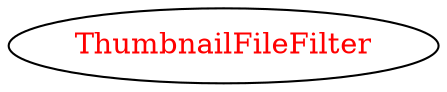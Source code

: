 digraph dependencyGraph {
 concentrate=true;
 ranksep="2.0";
 rankdir="LR"; 
 splines="ortho";
"ThumbnailFileFilter" [fontcolor="red"];
}